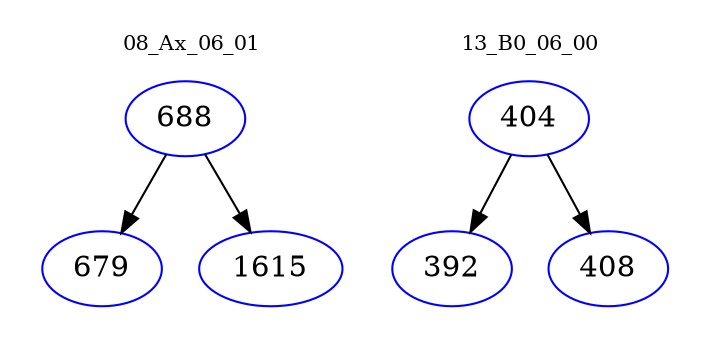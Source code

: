 digraph{
subgraph cluster_0 {
color = white
label = "08_Ax_06_01";
fontsize=10;
T0_688 [label="688", color="blue"]
T0_688 -> T0_679 [color="black"]
T0_679 [label="679", color="blue"]
T0_688 -> T0_1615 [color="black"]
T0_1615 [label="1615", color="blue"]
}
subgraph cluster_1 {
color = white
label = "13_B0_06_00";
fontsize=10;
T1_404 [label="404", color="blue"]
T1_404 -> T1_392 [color="black"]
T1_392 [label="392", color="blue"]
T1_404 -> T1_408 [color="black"]
T1_408 [label="408", color="blue"]
}
}
